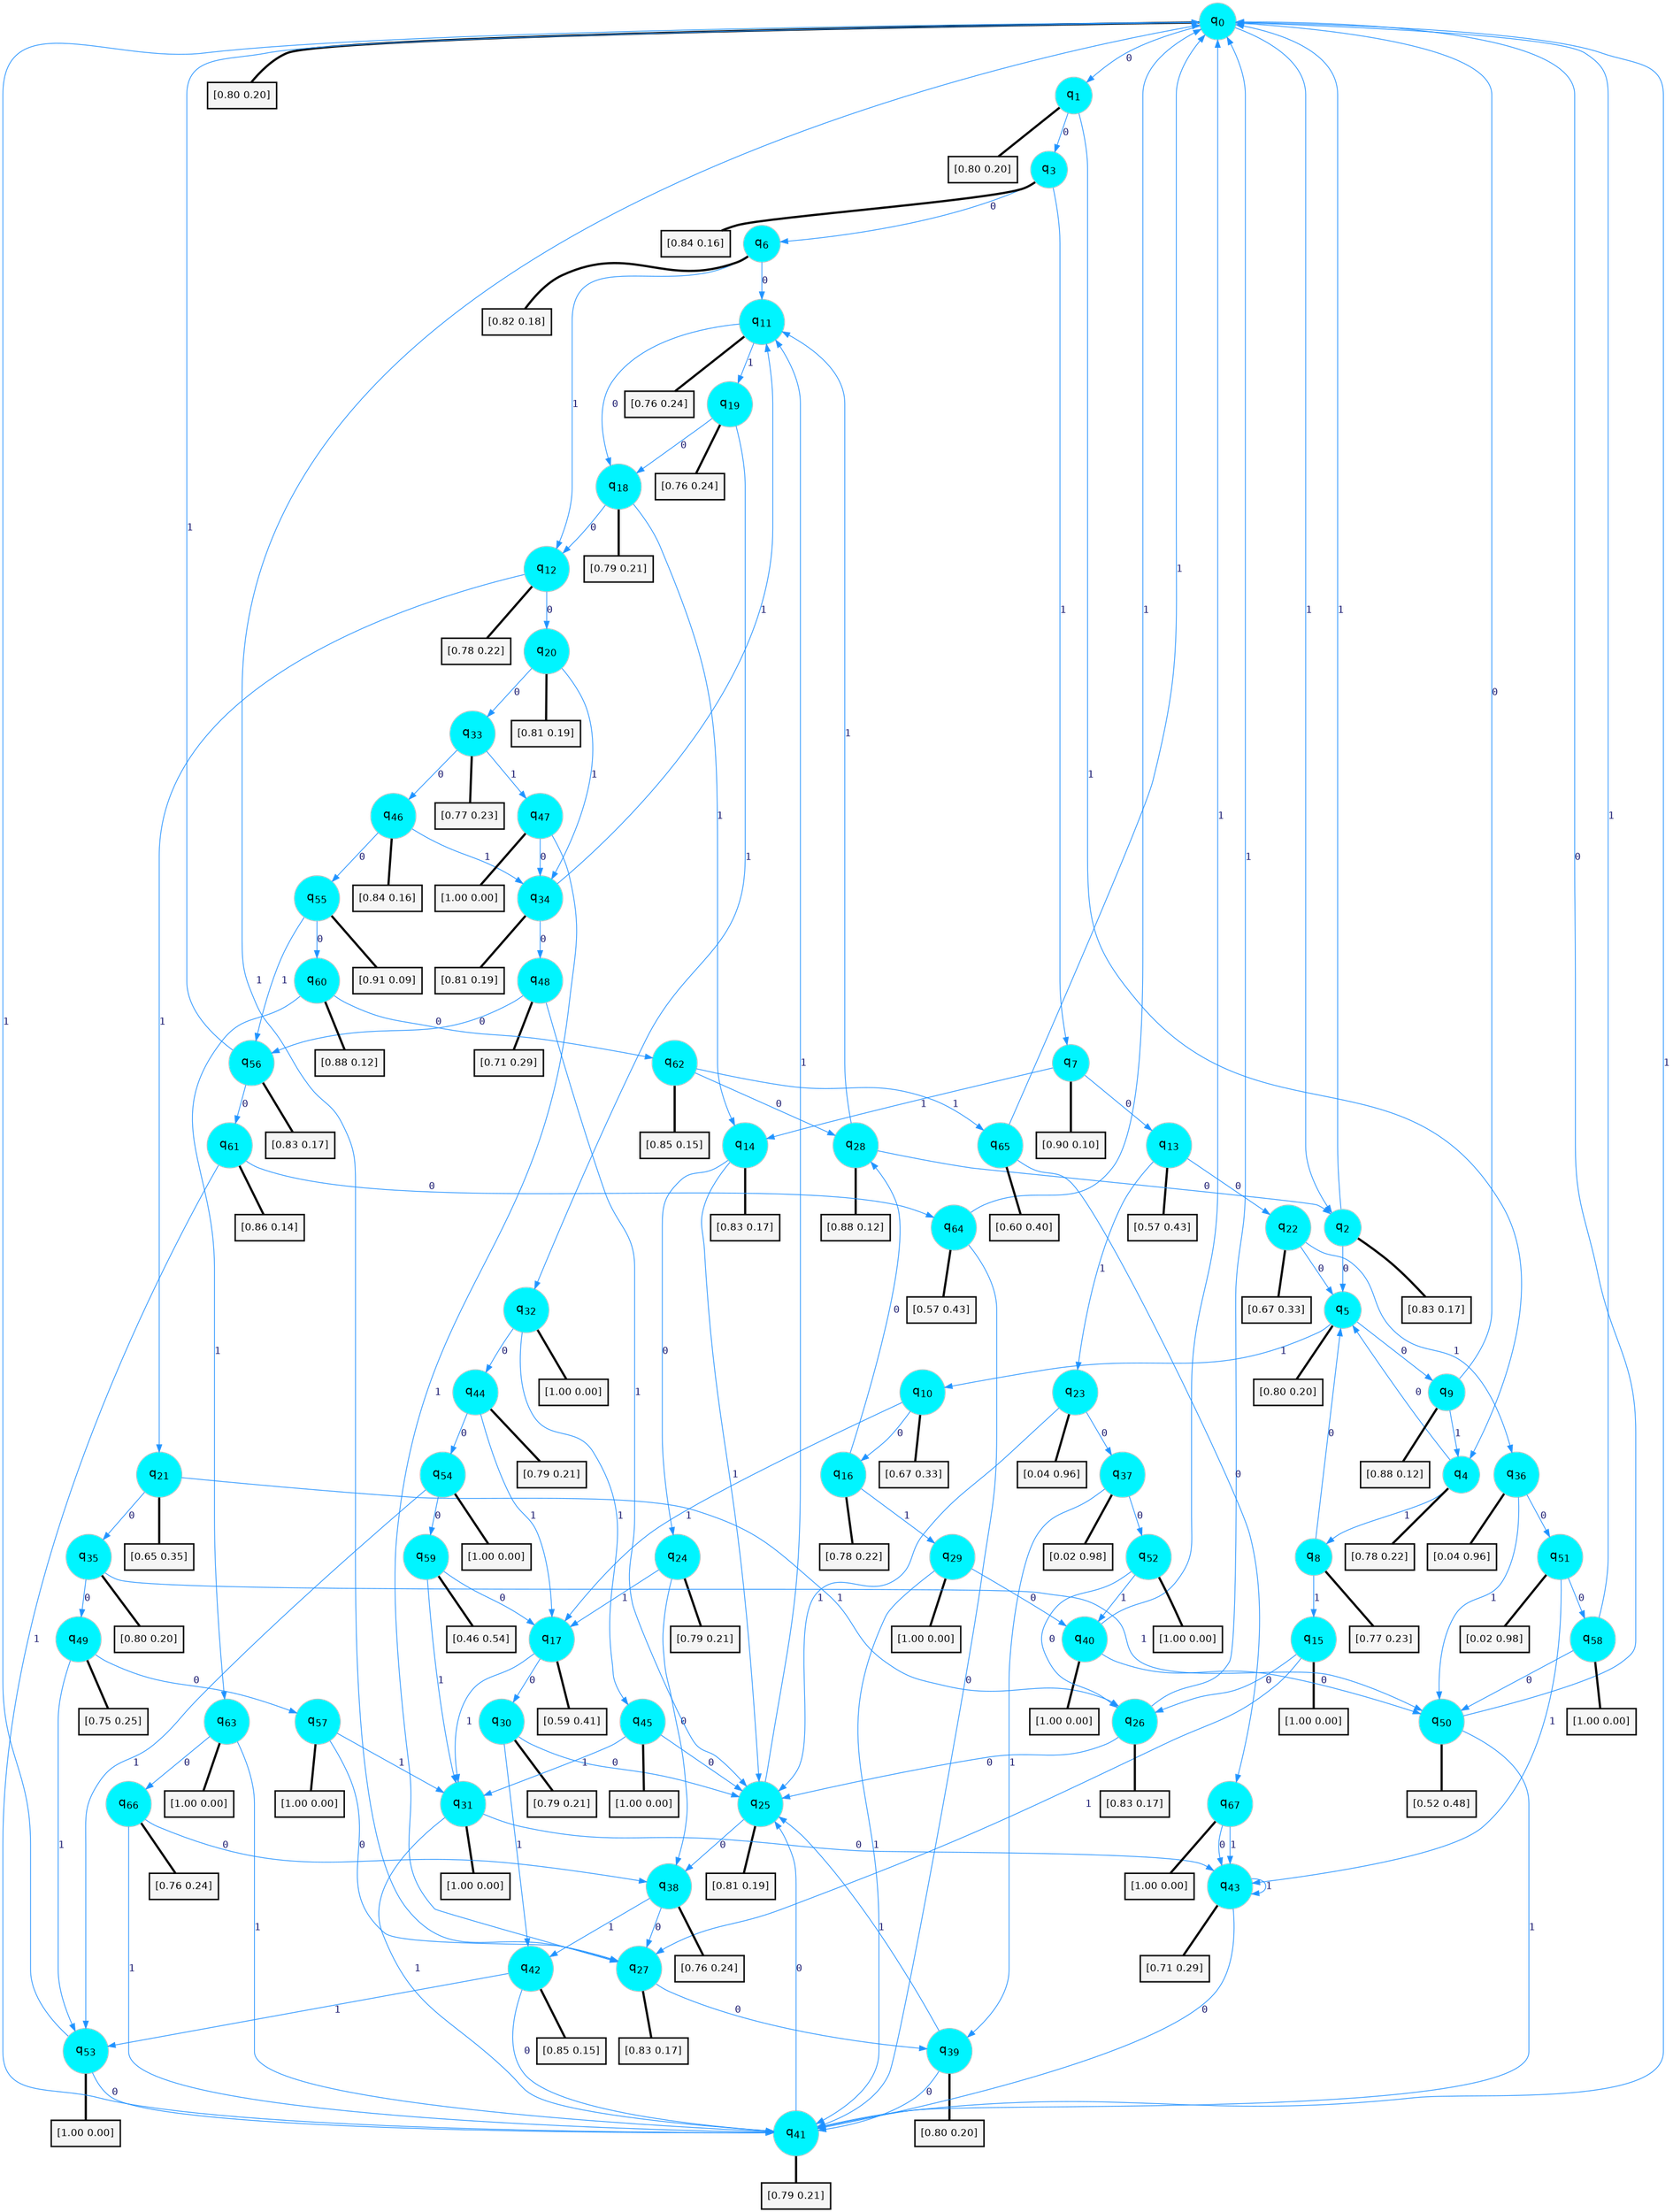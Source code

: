 digraph G {
graph [
bgcolor=transparent, dpi=300, rankdir=TD, size="40,25"];
node [
color=gray, fillcolor=turquoise1, fontcolor=black, fontname=Helvetica, fontsize=16, fontweight=bold, shape=circle, style=filled];
edge [
arrowsize=1, color=dodgerblue1, fontcolor=midnightblue, fontname=courier, fontweight=bold, penwidth=1, style=solid, weight=20];
0[label=<q<SUB>0</SUB>>];
1[label=<q<SUB>1</SUB>>];
2[label=<q<SUB>2</SUB>>];
3[label=<q<SUB>3</SUB>>];
4[label=<q<SUB>4</SUB>>];
5[label=<q<SUB>5</SUB>>];
6[label=<q<SUB>6</SUB>>];
7[label=<q<SUB>7</SUB>>];
8[label=<q<SUB>8</SUB>>];
9[label=<q<SUB>9</SUB>>];
10[label=<q<SUB>10</SUB>>];
11[label=<q<SUB>11</SUB>>];
12[label=<q<SUB>12</SUB>>];
13[label=<q<SUB>13</SUB>>];
14[label=<q<SUB>14</SUB>>];
15[label=<q<SUB>15</SUB>>];
16[label=<q<SUB>16</SUB>>];
17[label=<q<SUB>17</SUB>>];
18[label=<q<SUB>18</SUB>>];
19[label=<q<SUB>19</SUB>>];
20[label=<q<SUB>20</SUB>>];
21[label=<q<SUB>21</SUB>>];
22[label=<q<SUB>22</SUB>>];
23[label=<q<SUB>23</SUB>>];
24[label=<q<SUB>24</SUB>>];
25[label=<q<SUB>25</SUB>>];
26[label=<q<SUB>26</SUB>>];
27[label=<q<SUB>27</SUB>>];
28[label=<q<SUB>28</SUB>>];
29[label=<q<SUB>29</SUB>>];
30[label=<q<SUB>30</SUB>>];
31[label=<q<SUB>31</SUB>>];
32[label=<q<SUB>32</SUB>>];
33[label=<q<SUB>33</SUB>>];
34[label=<q<SUB>34</SUB>>];
35[label=<q<SUB>35</SUB>>];
36[label=<q<SUB>36</SUB>>];
37[label=<q<SUB>37</SUB>>];
38[label=<q<SUB>38</SUB>>];
39[label=<q<SUB>39</SUB>>];
40[label=<q<SUB>40</SUB>>];
41[label=<q<SUB>41</SUB>>];
42[label=<q<SUB>42</SUB>>];
43[label=<q<SUB>43</SUB>>];
44[label=<q<SUB>44</SUB>>];
45[label=<q<SUB>45</SUB>>];
46[label=<q<SUB>46</SUB>>];
47[label=<q<SUB>47</SUB>>];
48[label=<q<SUB>48</SUB>>];
49[label=<q<SUB>49</SUB>>];
50[label=<q<SUB>50</SUB>>];
51[label=<q<SUB>51</SUB>>];
52[label=<q<SUB>52</SUB>>];
53[label=<q<SUB>53</SUB>>];
54[label=<q<SUB>54</SUB>>];
55[label=<q<SUB>55</SUB>>];
56[label=<q<SUB>56</SUB>>];
57[label=<q<SUB>57</SUB>>];
58[label=<q<SUB>58</SUB>>];
59[label=<q<SUB>59</SUB>>];
60[label=<q<SUB>60</SUB>>];
61[label=<q<SUB>61</SUB>>];
62[label=<q<SUB>62</SUB>>];
63[label=<q<SUB>63</SUB>>];
64[label=<q<SUB>64</SUB>>];
65[label=<q<SUB>65</SUB>>];
66[label=<q<SUB>66</SUB>>];
67[label=<q<SUB>67</SUB>>];
68[label="[0.80 0.20]", shape=box,fontcolor=black, fontname=Helvetica, fontsize=14, penwidth=2, fillcolor=whitesmoke,color=black];
69[label="[0.80 0.20]", shape=box,fontcolor=black, fontname=Helvetica, fontsize=14, penwidth=2, fillcolor=whitesmoke,color=black];
70[label="[0.83 0.17]", shape=box,fontcolor=black, fontname=Helvetica, fontsize=14, penwidth=2, fillcolor=whitesmoke,color=black];
71[label="[0.84 0.16]", shape=box,fontcolor=black, fontname=Helvetica, fontsize=14, penwidth=2, fillcolor=whitesmoke,color=black];
72[label="[0.78 0.22]", shape=box,fontcolor=black, fontname=Helvetica, fontsize=14, penwidth=2, fillcolor=whitesmoke,color=black];
73[label="[0.80 0.20]", shape=box,fontcolor=black, fontname=Helvetica, fontsize=14, penwidth=2, fillcolor=whitesmoke,color=black];
74[label="[0.82 0.18]", shape=box,fontcolor=black, fontname=Helvetica, fontsize=14, penwidth=2, fillcolor=whitesmoke,color=black];
75[label="[0.90 0.10]", shape=box,fontcolor=black, fontname=Helvetica, fontsize=14, penwidth=2, fillcolor=whitesmoke,color=black];
76[label="[0.77 0.23]", shape=box,fontcolor=black, fontname=Helvetica, fontsize=14, penwidth=2, fillcolor=whitesmoke,color=black];
77[label="[0.88 0.12]", shape=box,fontcolor=black, fontname=Helvetica, fontsize=14, penwidth=2, fillcolor=whitesmoke,color=black];
78[label="[0.67 0.33]", shape=box,fontcolor=black, fontname=Helvetica, fontsize=14, penwidth=2, fillcolor=whitesmoke,color=black];
79[label="[0.76 0.24]", shape=box,fontcolor=black, fontname=Helvetica, fontsize=14, penwidth=2, fillcolor=whitesmoke,color=black];
80[label="[0.78 0.22]", shape=box,fontcolor=black, fontname=Helvetica, fontsize=14, penwidth=2, fillcolor=whitesmoke,color=black];
81[label="[0.57 0.43]", shape=box,fontcolor=black, fontname=Helvetica, fontsize=14, penwidth=2, fillcolor=whitesmoke,color=black];
82[label="[0.83 0.17]", shape=box,fontcolor=black, fontname=Helvetica, fontsize=14, penwidth=2, fillcolor=whitesmoke,color=black];
83[label="[1.00 0.00]", shape=box,fontcolor=black, fontname=Helvetica, fontsize=14, penwidth=2, fillcolor=whitesmoke,color=black];
84[label="[0.78 0.22]", shape=box,fontcolor=black, fontname=Helvetica, fontsize=14, penwidth=2, fillcolor=whitesmoke,color=black];
85[label="[0.59 0.41]", shape=box,fontcolor=black, fontname=Helvetica, fontsize=14, penwidth=2, fillcolor=whitesmoke,color=black];
86[label="[0.79 0.21]", shape=box,fontcolor=black, fontname=Helvetica, fontsize=14, penwidth=2, fillcolor=whitesmoke,color=black];
87[label="[0.76 0.24]", shape=box,fontcolor=black, fontname=Helvetica, fontsize=14, penwidth=2, fillcolor=whitesmoke,color=black];
88[label="[0.81 0.19]", shape=box,fontcolor=black, fontname=Helvetica, fontsize=14, penwidth=2, fillcolor=whitesmoke,color=black];
89[label="[0.65 0.35]", shape=box,fontcolor=black, fontname=Helvetica, fontsize=14, penwidth=2, fillcolor=whitesmoke,color=black];
90[label="[0.67 0.33]", shape=box,fontcolor=black, fontname=Helvetica, fontsize=14, penwidth=2, fillcolor=whitesmoke,color=black];
91[label="[0.04 0.96]", shape=box,fontcolor=black, fontname=Helvetica, fontsize=14, penwidth=2, fillcolor=whitesmoke,color=black];
92[label="[0.79 0.21]", shape=box,fontcolor=black, fontname=Helvetica, fontsize=14, penwidth=2, fillcolor=whitesmoke,color=black];
93[label="[0.81 0.19]", shape=box,fontcolor=black, fontname=Helvetica, fontsize=14, penwidth=2, fillcolor=whitesmoke,color=black];
94[label="[0.83 0.17]", shape=box,fontcolor=black, fontname=Helvetica, fontsize=14, penwidth=2, fillcolor=whitesmoke,color=black];
95[label="[0.83 0.17]", shape=box,fontcolor=black, fontname=Helvetica, fontsize=14, penwidth=2, fillcolor=whitesmoke,color=black];
96[label="[0.88 0.12]", shape=box,fontcolor=black, fontname=Helvetica, fontsize=14, penwidth=2, fillcolor=whitesmoke,color=black];
97[label="[1.00 0.00]", shape=box,fontcolor=black, fontname=Helvetica, fontsize=14, penwidth=2, fillcolor=whitesmoke,color=black];
98[label="[0.79 0.21]", shape=box,fontcolor=black, fontname=Helvetica, fontsize=14, penwidth=2, fillcolor=whitesmoke,color=black];
99[label="[1.00 0.00]", shape=box,fontcolor=black, fontname=Helvetica, fontsize=14, penwidth=2, fillcolor=whitesmoke,color=black];
100[label="[1.00 0.00]", shape=box,fontcolor=black, fontname=Helvetica, fontsize=14, penwidth=2, fillcolor=whitesmoke,color=black];
101[label="[0.77 0.23]", shape=box,fontcolor=black, fontname=Helvetica, fontsize=14, penwidth=2, fillcolor=whitesmoke,color=black];
102[label="[0.81 0.19]", shape=box,fontcolor=black, fontname=Helvetica, fontsize=14, penwidth=2, fillcolor=whitesmoke,color=black];
103[label="[0.80 0.20]", shape=box,fontcolor=black, fontname=Helvetica, fontsize=14, penwidth=2, fillcolor=whitesmoke,color=black];
104[label="[0.04 0.96]", shape=box,fontcolor=black, fontname=Helvetica, fontsize=14, penwidth=2, fillcolor=whitesmoke,color=black];
105[label="[0.02 0.98]", shape=box,fontcolor=black, fontname=Helvetica, fontsize=14, penwidth=2, fillcolor=whitesmoke,color=black];
106[label="[0.76 0.24]", shape=box,fontcolor=black, fontname=Helvetica, fontsize=14, penwidth=2, fillcolor=whitesmoke,color=black];
107[label="[0.80 0.20]", shape=box,fontcolor=black, fontname=Helvetica, fontsize=14, penwidth=2, fillcolor=whitesmoke,color=black];
108[label="[1.00 0.00]", shape=box,fontcolor=black, fontname=Helvetica, fontsize=14, penwidth=2, fillcolor=whitesmoke,color=black];
109[label="[0.79 0.21]", shape=box,fontcolor=black, fontname=Helvetica, fontsize=14, penwidth=2, fillcolor=whitesmoke,color=black];
110[label="[0.85 0.15]", shape=box,fontcolor=black, fontname=Helvetica, fontsize=14, penwidth=2, fillcolor=whitesmoke,color=black];
111[label="[0.71 0.29]", shape=box,fontcolor=black, fontname=Helvetica, fontsize=14, penwidth=2, fillcolor=whitesmoke,color=black];
112[label="[0.79 0.21]", shape=box,fontcolor=black, fontname=Helvetica, fontsize=14, penwidth=2, fillcolor=whitesmoke,color=black];
113[label="[1.00 0.00]", shape=box,fontcolor=black, fontname=Helvetica, fontsize=14, penwidth=2, fillcolor=whitesmoke,color=black];
114[label="[0.84 0.16]", shape=box,fontcolor=black, fontname=Helvetica, fontsize=14, penwidth=2, fillcolor=whitesmoke,color=black];
115[label="[1.00 0.00]", shape=box,fontcolor=black, fontname=Helvetica, fontsize=14, penwidth=2, fillcolor=whitesmoke,color=black];
116[label="[0.71 0.29]", shape=box,fontcolor=black, fontname=Helvetica, fontsize=14, penwidth=2, fillcolor=whitesmoke,color=black];
117[label="[0.75 0.25]", shape=box,fontcolor=black, fontname=Helvetica, fontsize=14, penwidth=2, fillcolor=whitesmoke,color=black];
118[label="[0.52 0.48]", shape=box,fontcolor=black, fontname=Helvetica, fontsize=14, penwidth=2, fillcolor=whitesmoke,color=black];
119[label="[0.02 0.98]", shape=box,fontcolor=black, fontname=Helvetica, fontsize=14, penwidth=2, fillcolor=whitesmoke,color=black];
120[label="[1.00 0.00]", shape=box,fontcolor=black, fontname=Helvetica, fontsize=14, penwidth=2, fillcolor=whitesmoke,color=black];
121[label="[1.00 0.00]", shape=box,fontcolor=black, fontname=Helvetica, fontsize=14, penwidth=2, fillcolor=whitesmoke,color=black];
122[label="[1.00 0.00]", shape=box,fontcolor=black, fontname=Helvetica, fontsize=14, penwidth=2, fillcolor=whitesmoke,color=black];
123[label="[0.91 0.09]", shape=box,fontcolor=black, fontname=Helvetica, fontsize=14, penwidth=2, fillcolor=whitesmoke,color=black];
124[label="[0.83 0.17]", shape=box,fontcolor=black, fontname=Helvetica, fontsize=14, penwidth=2, fillcolor=whitesmoke,color=black];
125[label="[1.00 0.00]", shape=box,fontcolor=black, fontname=Helvetica, fontsize=14, penwidth=2, fillcolor=whitesmoke,color=black];
126[label="[1.00 0.00]", shape=box,fontcolor=black, fontname=Helvetica, fontsize=14, penwidth=2, fillcolor=whitesmoke,color=black];
127[label="[0.46 0.54]", shape=box,fontcolor=black, fontname=Helvetica, fontsize=14, penwidth=2, fillcolor=whitesmoke,color=black];
128[label="[0.88 0.12]", shape=box,fontcolor=black, fontname=Helvetica, fontsize=14, penwidth=2, fillcolor=whitesmoke,color=black];
129[label="[0.86 0.14]", shape=box,fontcolor=black, fontname=Helvetica, fontsize=14, penwidth=2, fillcolor=whitesmoke,color=black];
130[label="[0.85 0.15]", shape=box,fontcolor=black, fontname=Helvetica, fontsize=14, penwidth=2, fillcolor=whitesmoke,color=black];
131[label="[1.00 0.00]", shape=box,fontcolor=black, fontname=Helvetica, fontsize=14, penwidth=2, fillcolor=whitesmoke,color=black];
132[label="[0.57 0.43]", shape=box,fontcolor=black, fontname=Helvetica, fontsize=14, penwidth=2, fillcolor=whitesmoke,color=black];
133[label="[0.60 0.40]", shape=box,fontcolor=black, fontname=Helvetica, fontsize=14, penwidth=2, fillcolor=whitesmoke,color=black];
134[label="[0.76 0.24]", shape=box,fontcolor=black, fontname=Helvetica, fontsize=14, penwidth=2, fillcolor=whitesmoke,color=black];
135[label="[1.00 0.00]", shape=box,fontcolor=black, fontname=Helvetica, fontsize=14, penwidth=2, fillcolor=whitesmoke,color=black];
0->1 [label=0];
0->2 [label=1];
0->68 [arrowhead=none, penwidth=3,color=black];
1->3 [label=0];
1->4 [label=1];
1->69 [arrowhead=none, penwidth=3,color=black];
2->5 [label=0];
2->0 [label=1];
2->70 [arrowhead=none, penwidth=3,color=black];
3->6 [label=0];
3->7 [label=1];
3->71 [arrowhead=none, penwidth=3,color=black];
4->5 [label=0];
4->8 [label=1];
4->72 [arrowhead=none, penwidth=3,color=black];
5->9 [label=0];
5->10 [label=1];
5->73 [arrowhead=none, penwidth=3,color=black];
6->11 [label=0];
6->12 [label=1];
6->74 [arrowhead=none, penwidth=3,color=black];
7->13 [label=0];
7->14 [label=1];
7->75 [arrowhead=none, penwidth=3,color=black];
8->5 [label=0];
8->15 [label=1];
8->76 [arrowhead=none, penwidth=3,color=black];
9->0 [label=0];
9->4 [label=1];
9->77 [arrowhead=none, penwidth=3,color=black];
10->16 [label=0];
10->17 [label=1];
10->78 [arrowhead=none, penwidth=3,color=black];
11->18 [label=0];
11->19 [label=1];
11->79 [arrowhead=none, penwidth=3,color=black];
12->20 [label=0];
12->21 [label=1];
12->80 [arrowhead=none, penwidth=3,color=black];
13->22 [label=0];
13->23 [label=1];
13->81 [arrowhead=none, penwidth=3,color=black];
14->24 [label=0];
14->25 [label=1];
14->82 [arrowhead=none, penwidth=3,color=black];
15->26 [label=0];
15->27 [label=1];
15->83 [arrowhead=none, penwidth=3,color=black];
16->28 [label=0];
16->29 [label=1];
16->84 [arrowhead=none, penwidth=3,color=black];
17->30 [label=0];
17->31 [label=1];
17->85 [arrowhead=none, penwidth=3,color=black];
18->12 [label=0];
18->14 [label=1];
18->86 [arrowhead=none, penwidth=3,color=black];
19->18 [label=0];
19->32 [label=1];
19->87 [arrowhead=none, penwidth=3,color=black];
20->33 [label=0];
20->34 [label=1];
20->88 [arrowhead=none, penwidth=3,color=black];
21->35 [label=0];
21->26 [label=1];
21->89 [arrowhead=none, penwidth=3,color=black];
22->5 [label=0];
22->36 [label=1];
22->90 [arrowhead=none, penwidth=3,color=black];
23->37 [label=0];
23->25 [label=1];
23->91 [arrowhead=none, penwidth=3,color=black];
24->38 [label=0];
24->17 [label=1];
24->92 [arrowhead=none, penwidth=3,color=black];
25->38 [label=0];
25->11 [label=1];
25->93 [arrowhead=none, penwidth=3,color=black];
26->25 [label=0];
26->0 [label=1];
26->94 [arrowhead=none, penwidth=3,color=black];
27->39 [label=0];
27->0 [label=1];
27->95 [arrowhead=none, penwidth=3,color=black];
28->2 [label=0];
28->11 [label=1];
28->96 [arrowhead=none, penwidth=3,color=black];
29->40 [label=0];
29->41 [label=1];
29->97 [arrowhead=none, penwidth=3,color=black];
30->25 [label=0];
30->42 [label=1];
30->98 [arrowhead=none, penwidth=3,color=black];
31->43 [label=0];
31->41 [label=1];
31->99 [arrowhead=none, penwidth=3,color=black];
32->44 [label=0];
32->45 [label=1];
32->100 [arrowhead=none, penwidth=3,color=black];
33->46 [label=0];
33->47 [label=1];
33->101 [arrowhead=none, penwidth=3,color=black];
34->48 [label=0];
34->11 [label=1];
34->102 [arrowhead=none, penwidth=3,color=black];
35->49 [label=0];
35->50 [label=1];
35->103 [arrowhead=none, penwidth=3,color=black];
36->51 [label=0];
36->50 [label=1];
36->104 [arrowhead=none, penwidth=3,color=black];
37->52 [label=0];
37->39 [label=1];
37->105 [arrowhead=none, penwidth=3,color=black];
38->27 [label=0];
38->42 [label=1];
38->106 [arrowhead=none, penwidth=3,color=black];
39->41 [label=0];
39->25 [label=1];
39->107 [arrowhead=none, penwidth=3,color=black];
40->50 [label=0];
40->0 [label=1];
40->108 [arrowhead=none, penwidth=3,color=black];
41->25 [label=0];
41->0 [label=1];
41->109 [arrowhead=none, penwidth=3,color=black];
42->41 [label=0];
42->53 [label=1];
42->110 [arrowhead=none, penwidth=3,color=black];
43->41 [label=0];
43->43 [label=1];
43->111 [arrowhead=none, penwidth=3,color=black];
44->54 [label=0];
44->17 [label=1];
44->112 [arrowhead=none, penwidth=3,color=black];
45->25 [label=0];
45->31 [label=1];
45->113 [arrowhead=none, penwidth=3,color=black];
46->55 [label=0];
46->34 [label=1];
46->114 [arrowhead=none, penwidth=3,color=black];
47->34 [label=0];
47->27 [label=1];
47->115 [arrowhead=none, penwidth=3,color=black];
48->56 [label=0];
48->25 [label=1];
48->116 [arrowhead=none, penwidth=3,color=black];
49->57 [label=0];
49->53 [label=1];
49->117 [arrowhead=none, penwidth=3,color=black];
50->0 [label=0];
50->41 [label=1];
50->118 [arrowhead=none, penwidth=3,color=black];
51->58 [label=0];
51->43 [label=1];
51->119 [arrowhead=none, penwidth=3,color=black];
52->26 [label=0];
52->40 [label=1];
52->120 [arrowhead=none, penwidth=3,color=black];
53->41 [label=0];
53->0 [label=1];
53->121 [arrowhead=none, penwidth=3,color=black];
54->59 [label=0];
54->53 [label=1];
54->122 [arrowhead=none, penwidth=3,color=black];
55->60 [label=0];
55->56 [label=1];
55->123 [arrowhead=none, penwidth=3,color=black];
56->61 [label=0];
56->0 [label=1];
56->124 [arrowhead=none, penwidth=3,color=black];
57->27 [label=0];
57->31 [label=1];
57->125 [arrowhead=none, penwidth=3,color=black];
58->50 [label=0];
58->0 [label=1];
58->126 [arrowhead=none, penwidth=3,color=black];
59->17 [label=0];
59->31 [label=1];
59->127 [arrowhead=none, penwidth=3,color=black];
60->62 [label=0];
60->63 [label=1];
60->128 [arrowhead=none, penwidth=3,color=black];
61->64 [label=0];
61->41 [label=1];
61->129 [arrowhead=none, penwidth=3,color=black];
62->28 [label=0];
62->65 [label=1];
62->130 [arrowhead=none, penwidth=3,color=black];
63->66 [label=0];
63->41 [label=1];
63->131 [arrowhead=none, penwidth=3,color=black];
64->41 [label=0];
64->0 [label=1];
64->132 [arrowhead=none, penwidth=3,color=black];
65->67 [label=0];
65->0 [label=1];
65->133 [arrowhead=none, penwidth=3,color=black];
66->38 [label=0];
66->41 [label=1];
66->134 [arrowhead=none, penwidth=3,color=black];
67->43 [label=0];
67->43 [label=1];
67->135 [arrowhead=none, penwidth=3,color=black];
}
